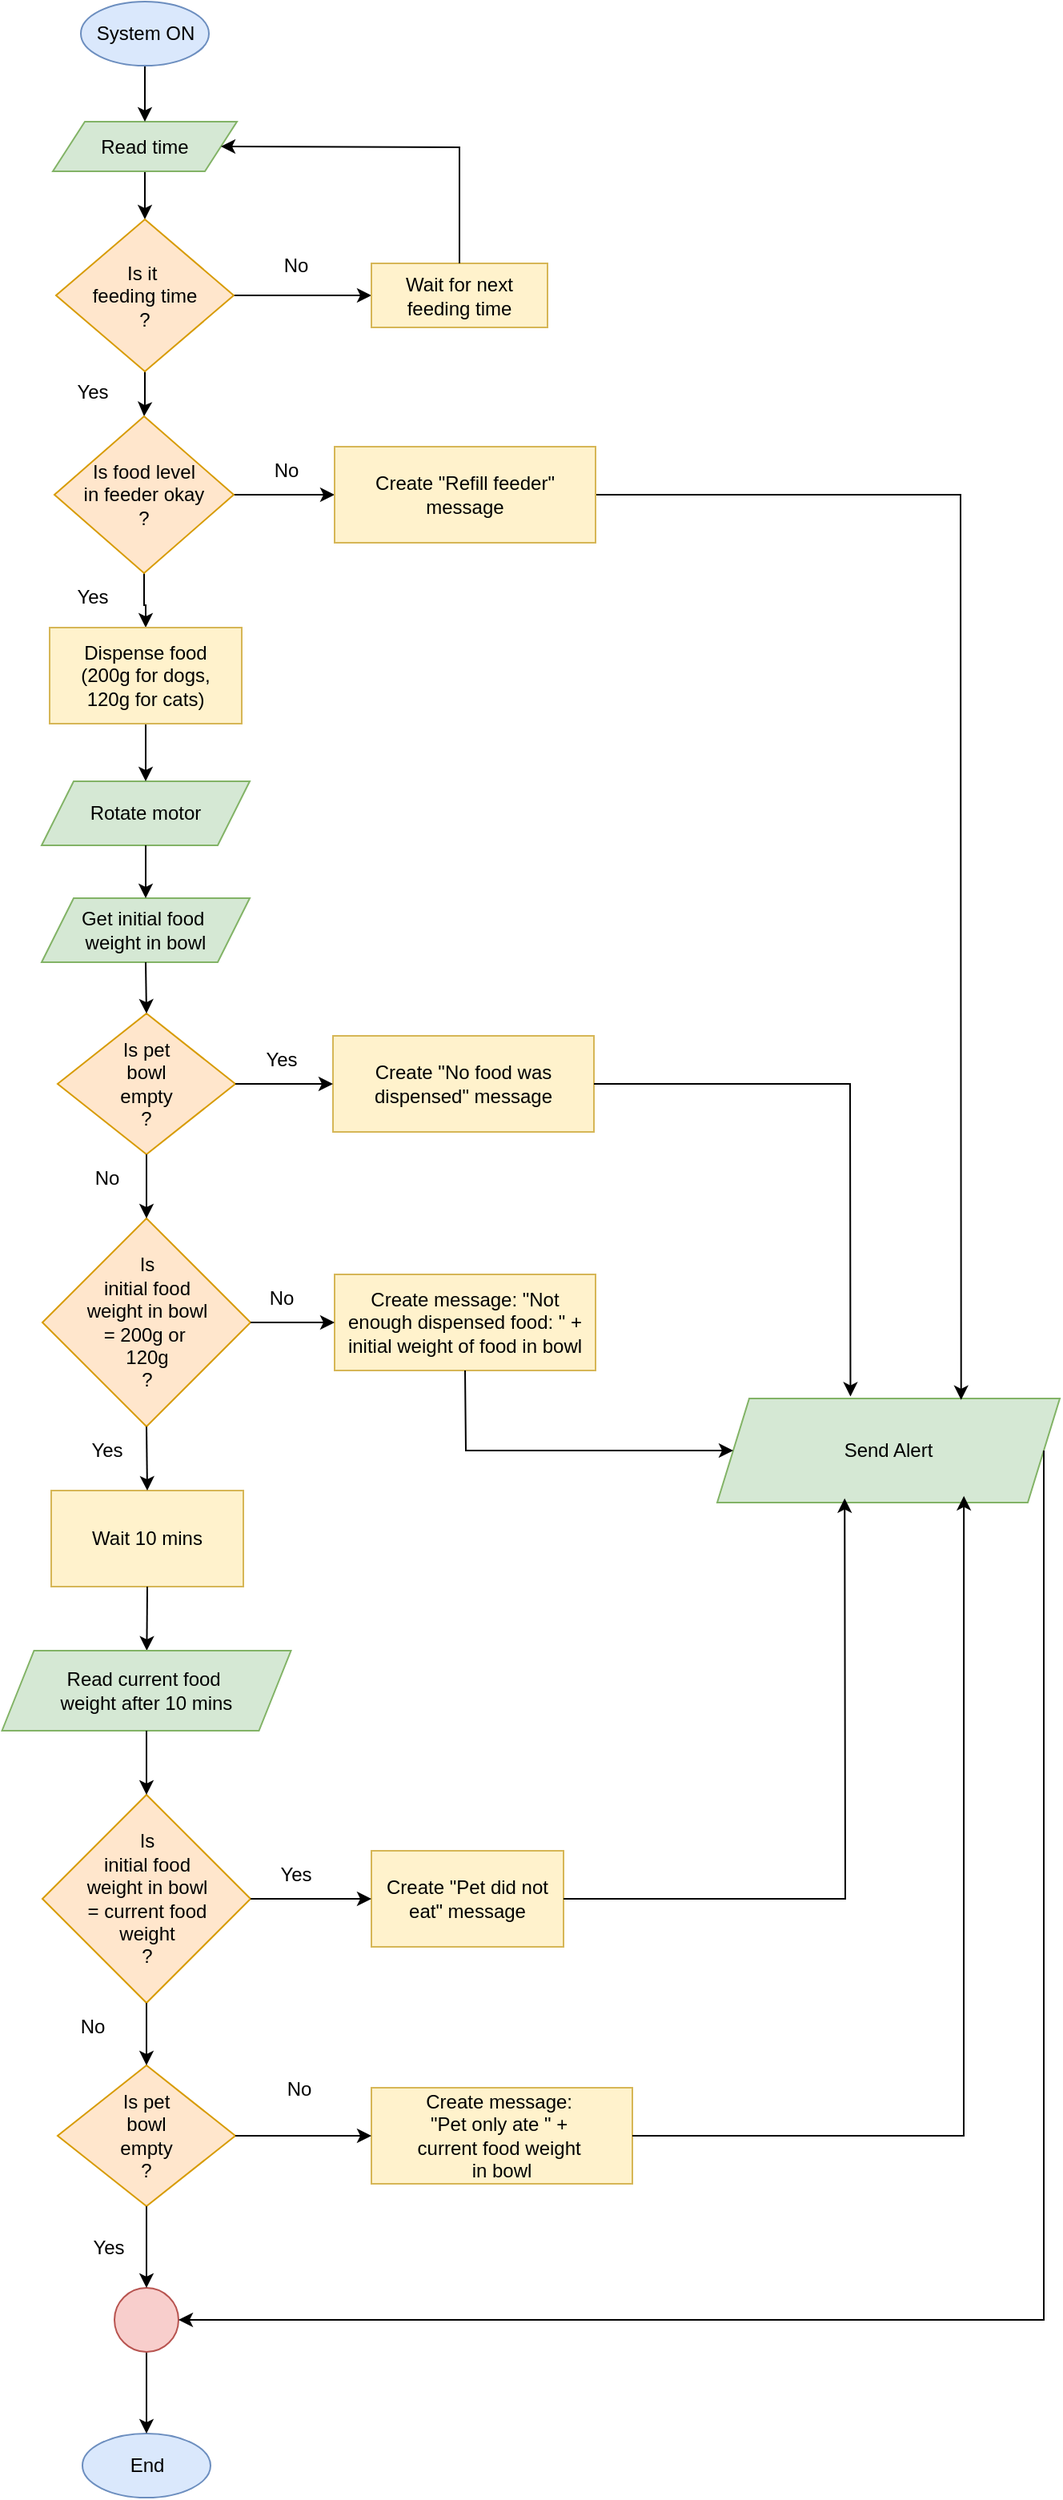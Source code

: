 <mxfile version="28.1.0">
  <diagram name="Page-1" id="bbvOkuINbj5mRdivv2nT">
    <mxGraphModel dx="949" dy="627" grid="1" gridSize="10" guides="1" tooltips="1" connect="1" arrows="1" fold="1" page="0" pageScale="1" pageWidth="827" pageHeight="1169" math="0" shadow="0">
      <root>
        <mxCell id="0" />
        <mxCell id="1" parent="0" />
        <mxCell id="akoqFTQcz-uzpHIuPx0z-22" value="" style="edgeStyle=orthogonalEdgeStyle;rounded=0;orthogonalLoop=1;jettySize=auto;html=1;" edge="1" parent="1" source="akoqFTQcz-uzpHIuPx0z-4" target="akoqFTQcz-uzpHIuPx0z-8">
          <mxGeometry relative="1" as="geometry" />
        </mxCell>
        <mxCell id="akoqFTQcz-uzpHIuPx0z-4" value="Read time" style="shape=parallelogram;perimeter=parallelogramPerimeter;whiteSpace=wrap;html=1;fixedSize=1;fillColor=#d5e8d4;strokeColor=#82b366;" vertex="1" parent="1">
          <mxGeometry x="245" y="75" width="115" height="31" as="geometry" />
        </mxCell>
        <mxCell id="akoqFTQcz-uzpHIuPx0z-5" value="End" style="ellipse;whiteSpace=wrap;html=1;fillColor=#dae8fc;strokeColor=#6c8ebf;" vertex="1" parent="1">
          <mxGeometry x="263.5" y="1519" width="80" height="40" as="geometry" />
        </mxCell>
        <mxCell id="akoqFTQcz-uzpHIuPx0z-21" style="edgeStyle=orthogonalEdgeStyle;rounded=0;orthogonalLoop=1;jettySize=auto;html=1;exitX=0.5;exitY=1;exitDx=0;exitDy=0;flowAnimation=0;" edge="1" parent="1" source="akoqFTQcz-uzpHIuPx0z-6" target="akoqFTQcz-uzpHIuPx0z-4">
          <mxGeometry relative="1" as="geometry" />
        </mxCell>
        <mxCell id="akoqFTQcz-uzpHIuPx0z-6" value="System ON" style="ellipse;whiteSpace=wrap;html=1;fillColor=#dae8fc;strokeColor=#6c8ebf;" vertex="1" parent="1">
          <mxGeometry x="262.5" width="80" height="40" as="geometry" />
        </mxCell>
        <mxCell id="akoqFTQcz-uzpHIuPx0z-23" value="" style="edgeStyle=orthogonalEdgeStyle;rounded=0;orthogonalLoop=1;jettySize=auto;html=1;" edge="1" parent="1" source="akoqFTQcz-uzpHIuPx0z-8" target="akoqFTQcz-uzpHIuPx0z-9">
          <mxGeometry relative="1" as="geometry" />
        </mxCell>
        <mxCell id="akoqFTQcz-uzpHIuPx0z-25" value="" style="edgeStyle=orthogonalEdgeStyle;rounded=0;orthogonalLoop=1;jettySize=auto;html=1;" edge="1" parent="1" source="akoqFTQcz-uzpHIuPx0z-8" target="akoqFTQcz-uzpHIuPx0z-10">
          <mxGeometry relative="1" as="geometry" />
        </mxCell>
        <mxCell id="akoqFTQcz-uzpHIuPx0z-8" value="Is it&amp;nbsp;&lt;div&gt;feeding time&lt;/div&gt;&lt;div&gt;?&lt;/div&gt;" style="rhombus;whiteSpace=wrap;html=1;fillColor=#ffe6cc;strokeColor=#d79b00;" vertex="1" parent="1">
          <mxGeometry x="247" y="136" width="111" height="95" as="geometry" />
        </mxCell>
        <mxCell id="akoqFTQcz-uzpHIuPx0z-9" value="Wait for next feeding time" style="rounded=0;whiteSpace=wrap;html=1;fillColor=#fff2cc;strokeColor=#d6b656;" vertex="1" parent="1">
          <mxGeometry x="444" y="163.5" width="110" height="40" as="geometry" />
        </mxCell>
        <mxCell id="akoqFTQcz-uzpHIuPx0z-65" value="" style="edgeStyle=orthogonalEdgeStyle;rounded=0;orthogonalLoop=1;jettySize=auto;html=1;" edge="1" parent="1" source="akoqFTQcz-uzpHIuPx0z-10" target="akoqFTQcz-uzpHIuPx0z-62">
          <mxGeometry relative="1" as="geometry" />
        </mxCell>
        <mxCell id="akoqFTQcz-uzpHIuPx0z-75" value="" style="edgeStyle=orthogonalEdgeStyle;rounded=0;orthogonalLoop=1;jettySize=auto;html=1;" edge="1" parent="1" source="akoqFTQcz-uzpHIuPx0z-10" target="akoqFTQcz-uzpHIuPx0z-68">
          <mxGeometry relative="1" as="geometry" />
        </mxCell>
        <mxCell id="akoqFTQcz-uzpHIuPx0z-10" value="Is food level&lt;div&gt;in feeder okay&lt;br&gt;&lt;div&gt;?&lt;/div&gt;&lt;/div&gt;" style="rhombus;whiteSpace=wrap;html=1;fillColor=#ffe6cc;strokeColor=#d79b00;" vertex="1" parent="1">
          <mxGeometry x="246" y="259" width="112" height="98" as="geometry" />
        </mxCell>
        <mxCell id="akoqFTQcz-uzpHIuPx0z-12" value="Rotate motor" style="shape=parallelogram;perimeter=parallelogramPerimeter;whiteSpace=wrap;html=1;fixedSize=1;fillColor=#d5e8d4;strokeColor=#82b366;" vertex="1" parent="1">
          <mxGeometry x="238" y="487" width="130" height="40" as="geometry" />
        </mxCell>
        <mxCell id="akoqFTQcz-uzpHIuPx0z-13" value="Is pet&lt;div&gt;bowl&lt;/div&gt;&lt;div&gt;empty&lt;/div&gt;&lt;div&gt;?&lt;/div&gt;" style="rhombus;whiteSpace=wrap;html=1;fillColor=#ffe6cc;strokeColor=#d79b00;" vertex="1" parent="1">
          <mxGeometry x="248" y="632" width="111" height="88" as="geometry" />
        </mxCell>
        <mxCell id="akoqFTQcz-uzpHIuPx0z-24" value="" style="endArrow=classic;html=1;rounded=0;exitX=0.5;exitY=0;exitDx=0;exitDy=0;entryX=1;entryY=0.5;entryDx=0;entryDy=0;" edge="1" parent="1" source="akoqFTQcz-uzpHIuPx0z-9" target="akoqFTQcz-uzpHIuPx0z-4">
          <mxGeometry width="50" height="50" relative="1" as="geometry">
            <mxPoint x="324" y="245" as="sourcePoint" />
            <mxPoint x="374" y="195" as="targetPoint" />
            <Array as="points">
              <mxPoint x="499" y="91" />
            </Array>
          </mxGeometry>
        </mxCell>
        <mxCell id="akoqFTQcz-uzpHIuPx0z-26" value="Send Alert" style="shape=parallelogram;perimeter=parallelogramPerimeter;whiteSpace=wrap;html=1;fixedSize=1;fillColor=#d5e8d4;strokeColor=#82b366;" vertex="1" parent="1">
          <mxGeometry x="660" y="872.5" width="214" height="65" as="geometry" />
        </mxCell>
        <mxCell id="akoqFTQcz-uzpHIuPx0z-29" value="Create &quot;Pet did not eat&quot; message" style="rounded=0;whiteSpace=wrap;html=1;fillColor=#fff2cc;strokeColor=#d6b656;" vertex="1" parent="1">
          <mxGeometry x="444" y="1155" width="120" height="60" as="geometry" />
        </mxCell>
        <mxCell id="akoqFTQcz-uzpHIuPx0z-32" value="Get initial food&amp;nbsp;&lt;div&gt;weight&amp;nbsp;&lt;span style=&quot;background-color: transparent; color: light-dark(rgb(0, 0, 0), rgb(255, 255, 255));&quot;&gt;in bowl&lt;/span&gt;&lt;/div&gt;" style="shape=parallelogram;perimeter=parallelogramPerimeter;whiteSpace=wrap;html=1;fixedSize=1;fillColor=#d5e8d4;strokeColor=#82b366;" vertex="1" parent="1">
          <mxGeometry x="238" y="560" width="130" height="40" as="geometry" />
        </mxCell>
        <mxCell id="akoqFTQcz-uzpHIuPx0z-33" value="" style="endArrow=classic;html=1;rounded=0;entryX=0.712;entryY=0.014;entryDx=0;entryDy=0;entryPerimeter=0;exitX=1;exitY=0.5;exitDx=0;exitDy=0;" edge="1" parent="1" source="akoqFTQcz-uzpHIuPx0z-62" target="akoqFTQcz-uzpHIuPx0z-26">
          <mxGeometry width="50" height="50" relative="1" as="geometry">
            <mxPoint x="750" y="308" as="sourcePoint" />
            <mxPoint x="410" y="365" as="targetPoint" />
            <Array as="points">
              <mxPoint x="812" y="308" />
            </Array>
          </mxGeometry>
        </mxCell>
        <mxCell id="akoqFTQcz-uzpHIuPx0z-41" value="Create message:&amp;nbsp;&lt;div&gt;&quot;Pet only ate &quot; +&amp;nbsp;&lt;/div&gt;&lt;div&gt;current food&amp;nbsp;&lt;span style=&quot;background-color: transparent; color: light-dark(rgb(0, 0, 0), rgb(255, 255, 255));&quot;&gt;weight&amp;nbsp;&lt;/span&gt;&lt;/div&gt;&lt;div&gt;&lt;span style=&quot;background-color: transparent; color: light-dark(rgb(0, 0, 0), rgb(255, 255, 255));&quot;&gt;in bowl&lt;/span&gt;&lt;/div&gt;" style="rounded=0;whiteSpace=wrap;html=1;fillColor=#fff2cc;strokeColor=#d6b656;" vertex="1" parent="1">
          <mxGeometry x="444" y="1303" width="163" height="60" as="geometry" />
        </mxCell>
        <mxCell id="akoqFTQcz-uzpHIuPx0z-44" value="Create &quot;No food was dispensed&quot; message" style="rounded=0;whiteSpace=wrap;html=1;fillColor=#fff2cc;strokeColor=#d6b656;" vertex="1" parent="1">
          <mxGeometry x="420" y="646" width="163" height="60" as="geometry" />
        </mxCell>
        <mxCell id="akoqFTQcz-uzpHIuPx0z-48" value="Yes" style="text;strokeColor=none;align=center;fillColor=none;html=1;verticalAlign=middle;whiteSpace=wrap;rounded=0;" vertex="1" parent="1">
          <mxGeometry x="239.5" y="229" width="60" height="30" as="geometry" />
        </mxCell>
        <mxCell id="akoqFTQcz-uzpHIuPx0z-49" value="No" style="text;strokeColor=none;align=center;fillColor=none;html=1;verticalAlign=middle;whiteSpace=wrap;rounded=0;" vertex="1" parent="1">
          <mxGeometry x="367" y="150" width="60" height="30" as="geometry" />
        </mxCell>
        <mxCell id="akoqFTQcz-uzpHIuPx0z-50" value="No" style="text;strokeColor=none;align=center;fillColor=none;html=1;verticalAlign=middle;whiteSpace=wrap;rounded=0;" vertex="1" parent="1">
          <mxGeometry x="361" y="278" width="60" height="30" as="geometry" />
        </mxCell>
        <mxCell id="akoqFTQcz-uzpHIuPx0z-51" value="Yes" style="text;strokeColor=none;align=center;fillColor=none;html=1;verticalAlign=middle;whiteSpace=wrap;rounded=0;" vertex="1" parent="1">
          <mxGeometry x="239.5" y="357" width="60" height="30" as="geometry" />
        </mxCell>
        <mxCell id="akoqFTQcz-uzpHIuPx0z-62" value="Create &quot;Refill feeder&quot; message" style="rounded=0;whiteSpace=wrap;html=1;fillColor=#fff2cc;strokeColor=#d6b656;" vertex="1" parent="1">
          <mxGeometry x="421" y="278" width="163" height="60" as="geometry" />
        </mxCell>
        <mxCell id="akoqFTQcz-uzpHIuPx0z-70" value="" style="edgeStyle=orthogonalEdgeStyle;rounded=0;orthogonalLoop=1;jettySize=auto;html=1;" edge="1" parent="1" source="akoqFTQcz-uzpHIuPx0z-68" target="akoqFTQcz-uzpHIuPx0z-12">
          <mxGeometry relative="1" as="geometry" />
        </mxCell>
        <mxCell id="akoqFTQcz-uzpHIuPx0z-68" value="Dispense food&lt;div&gt;(200g for dogs,&lt;/div&gt;&lt;div&gt;120g for cats)&lt;/div&gt;" style="rounded=0;whiteSpace=wrap;html=1;fillColor=#fff2cc;strokeColor=#d6b656;" vertex="1" parent="1">
          <mxGeometry x="243" y="391" width="120" height="60" as="geometry" />
        </mxCell>
        <mxCell id="akoqFTQcz-uzpHIuPx0z-76" value="" style="endArrow=classic;html=1;rounded=0;entryX=0.5;entryY=0;entryDx=0;entryDy=0;exitX=0.5;exitY=1;exitDx=0;exitDy=0;" edge="1" parent="1" source="akoqFTQcz-uzpHIuPx0z-12" target="akoqFTQcz-uzpHIuPx0z-32">
          <mxGeometry width="50" height="50" relative="1" as="geometry">
            <mxPoint x="360" y="490" as="sourcePoint" />
            <mxPoint x="410" y="440" as="targetPoint" />
          </mxGeometry>
        </mxCell>
        <mxCell id="akoqFTQcz-uzpHIuPx0z-77" value="" style="endArrow=classic;html=1;rounded=0;exitX=0.5;exitY=1;exitDx=0;exitDy=0;entryX=0.5;entryY=0;entryDx=0;entryDy=0;" edge="1" parent="1" source="akoqFTQcz-uzpHIuPx0z-32" target="akoqFTQcz-uzpHIuPx0z-13">
          <mxGeometry width="50" height="50" relative="1" as="geometry">
            <mxPoint x="360" y="840" as="sourcePoint" />
            <mxPoint x="410" y="790" as="targetPoint" />
          </mxGeometry>
        </mxCell>
        <mxCell id="akoqFTQcz-uzpHIuPx0z-78" value="" style="endArrow=classic;html=1;rounded=0;exitX=1;exitY=0.5;exitDx=0;exitDy=0;entryX=0;entryY=0.5;entryDx=0;entryDy=0;" edge="1" parent="1" source="akoqFTQcz-uzpHIuPx0z-13" target="akoqFTQcz-uzpHIuPx0z-44">
          <mxGeometry width="50" height="50" relative="1" as="geometry">
            <mxPoint x="550" y="610" as="sourcePoint" />
            <mxPoint x="600" y="560" as="targetPoint" />
          </mxGeometry>
        </mxCell>
        <mxCell id="akoqFTQcz-uzpHIuPx0z-80" value="Yes" style="text;strokeColor=none;align=center;fillColor=none;html=1;verticalAlign=middle;whiteSpace=wrap;rounded=0;" vertex="1" parent="1">
          <mxGeometry x="358" y="646" width="60" height="30" as="geometry" />
        </mxCell>
        <mxCell id="akoqFTQcz-uzpHIuPx0z-81" value="Is&lt;div&gt;initial food&lt;/div&gt;&lt;div&gt;weight in bowl&lt;/div&gt;&lt;div&gt;= 200g or&amp;nbsp;&lt;/div&gt;&lt;div&gt;120g&lt;/div&gt;&lt;div&gt;?&lt;/div&gt;" style="rhombus;whiteSpace=wrap;html=1;fillColor=#ffe6cc;strokeColor=#d79b00;" vertex="1" parent="1">
          <mxGeometry x="238.5" y="760" width="130" height="130" as="geometry" />
        </mxCell>
        <mxCell id="akoqFTQcz-uzpHIuPx0z-83" value="" style="endArrow=classic;html=1;rounded=0;exitX=0.5;exitY=1;exitDx=0;exitDy=0;entryX=0.5;entryY=0;entryDx=0;entryDy=0;" edge="1" parent="1" source="akoqFTQcz-uzpHIuPx0z-13" target="akoqFTQcz-uzpHIuPx0z-81">
          <mxGeometry width="50" height="50" relative="1" as="geometry">
            <mxPoint x="570" y="700" as="sourcePoint" />
            <mxPoint x="620" y="650" as="targetPoint" />
          </mxGeometry>
        </mxCell>
        <mxCell id="akoqFTQcz-uzpHIuPx0z-84" value="No" style="text;strokeColor=none;align=center;fillColor=none;html=1;verticalAlign=middle;whiteSpace=wrap;rounded=0;" vertex="1" parent="1">
          <mxGeometry x="249" y="720" width="60" height="30" as="geometry" />
        </mxCell>
        <mxCell id="akoqFTQcz-uzpHIuPx0z-85" value="Create message: &quot;Not enough dispensed food: &quot; + initial weight of food in bowl" style="rounded=0;whiteSpace=wrap;html=1;fillColor=#fff2cc;strokeColor=#d6b656;" vertex="1" parent="1">
          <mxGeometry x="421" y="795" width="163" height="60" as="geometry" />
        </mxCell>
        <mxCell id="akoqFTQcz-uzpHIuPx0z-86" value="" style="endArrow=classic;html=1;rounded=0;exitX=1;exitY=0.5;exitDx=0;exitDy=0;entryX=0;entryY=0.5;entryDx=0;entryDy=0;" edge="1" parent="1" source="akoqFTQcz-uzpHIuPx0z-81" target="akoqFTQcz-uzpHIuPx0z-85">
          <mxGeometry width="50" height="50" relative="1" as="geometry">
            <mxPoint x="480" y="830" as="sourcePoint" />
            <mxPoint x="420" y="825" as="targetPoint" />
          </mxGeometry>
        </mxCell>
        <mxCell id="akoqFTQcz-uzpHIuPx0z-89" value="Wait 10 mins" style="rounded=0;whiteSpace=wrap;html=1;fillColor=#fff2cc;strokeColor=#d6b656;" vertex="1" parent="1">
          <mxGeometry x="244" y="930" width="120" height="60" as="geometry" />
        </mxCell>
        <mxCell id="akoqFTQcz-uzpHIuPx0z-90" value="" style="endArrow=classic;html=1;rounded=0;exitX=0.5;exitY=1;exitDx=0;exitDy=0;entryX=0.5;entryY=0;entryDx=0;entryDy=0;" edge="1" parent="1" source="akoqFTQcz-uzpHIuPx0z-81" target="akoqFTQcz-uzpHIuPx0z-89">
          <mxGeometry width="50" height="50" relative="1" as="geometry">
            <mxPoint x="420" y="1030" as="sourcePoint" />
            <mxPoint x="470" y="980" as="targetPoint" />
          </mxGeometry>
        </mxCell>
        <mxCell id="akoqFTQcz-uzpHIuPx0z-91" value="" style="endArrow=classic;html=1;rounded=0;exitX=0.5;exitY=1;exitDx=0;exitDy=0;" edge="1" parent="1" source="akoqFTQcz-uzpHIuPx0z-89" target="akoqFTQcz-uzpHIuPx0z-96">
          <mxGeometry width="50" height="50" relative="1" as="geometry">
            <mxPoint x="430" y="1040" as="sourcePoint" />
            <mxPoint x="480" y="990" as="targetPoint" />
          </mxGeometry>
        </mxCell>
        <mxCell id="akoqFTQcz-uzpHIuPx0z-93" value="Yes" style="text;strokeColor=none;align=center;fillColor=none;html=1;verticalAlign=middle;whiteSpace=wrap;rounded=0;" vertex="1" parent="1">
          <mxGeometry x="249" y="890" width="60" height="30" as="geometry" />
        </mxCell>
        <mxCell id="akoqFTQcz-uzpHIuPx0z-94" value="No" style="text;strokeColor=none;align=center;fillColor=none;html=1;verticalAlign=middle;whiteSpace=wrap;rounded=0;" vertex="1" parent="1">
          <mxGeometry x="358" y="795" width="60" height="30" as="geometry" />
        </mxCell>
        <mxCell id="akoqFTQcz-uzpHIuPx0z-96" value="Read current food&amp;nbsp;&lt;div&gt;weight after 10 mins&lt;/div&gt;" style="shape=parallelogram;perimeter=parallelogramPerimeter;whiteSpace=wrap;html=1;fixedSize=1;fillColor=#d5e8d4;strokeColor=#82b366;" vertex="1" parent="1">
          <mxGeometry x="213.25" y="1030" width="180.5" height="50" as="geometry" />
        </mxCell>
        <mxCell id="akoqFTQcz-uzpHIuPx0z-97" value="Is&lt;div&gt;initial food&lt;/div&gt;&lt;div&gt;weight in bowl&lt;/div&gt;&lt;div&gt;= current food&lt;/div&gt;&lt;div&gt;weight&lt;/div&gt;&lt;div&gt;&lt;span style=&quot;background-color: transparent; color: light-dark(rgb(0, 0, 0), rgb(255, 255, 255));&quot;&gt;?&lt;/span&gt;&lt;/div&gt;" style="rhombus;whiteSpace=wrap;html=1;fillColor=#ffe6cc;strokeColor=#d79b00;" vertex="1" parent="1">
          <mxGeometry x="238.5" y="1120" width="130" height="130" as="geometry" />
        </mxCell>
        <mxCell id="akoqFTQcz-uzpHIuPx0z-98" value="" style="endArrow=classic;html=1;rounded=0;exitX=0.5;exitY=1;exitDx=0;exitDy=0;entryX=0.5;entryY=0;entryDx=0;entryDy=0;" edge="1" parent="1" source="akoqFTQcz-uzpHIuPx0z-96" target="akoqFTQcz-uzpHIuPx0z-97">
          <mxGeometry width="50" height="50" relative="1" as="geometry">
            <mxPoint x="430" y="1190" as="sourcePoint" />
            <mxPoint x="480" y="1140" as="targetPoint" />
          </mxGeometry>
        </mxCell>
        <mxCell id="akoqFTQcz-uzpHIuPx0z-100" value="" style="endArrow=classic;html=1;rounded=0;exitX=1;exitY=0.5;exitDx=0;exitDy=0;entryX=0;entryY=0.5;entryDx=0;entryDy=0;" edge="1" parent="1" source="akoqFTQcz-uzpHIuPx0z-97" target="akoqFTQcz-uzpHIuPx0z-29">
          <mxGeometry width="50" height="50" relative="1" as="geometry">
            <mxPoint x="420" y="1210" as="sourcePoint" />
            <mxPoint x="439" y="1185" as="targetPoint" />
          </mxGeometry>
        </mxCell>
        <mxCell id="akoqFTQcz-uzpHIuPx0z-107" value="" style="endArrow=classic;html=1;rounded=0;exitX=1;exitY=0.5;exitDx=0;exitDy=0;entryX=0.372;entryY=0.959;entryDx=0;entryDy=0;entryPerimeter=0;" edge="1" parent="1" source="akoqFTQcz-uzpHIuPx0z-29" target="akoqFTQcz-uzpHIuPx0z-26">
          <mxGeometry width="50" height="50" relative="1" as="geometry">
            <mxPoint x="1048" y="1049" as="sourcePoint" />
            <mxPoint x="1083.738" y="787.73" as="targetPoint" />
            <Array as="points">
              <mxPoint x="740" y="1185" />
            </Array>
          </mxGeometry>
        </mxCell>
        <mxCell id="akoqFTQcz-uzpHIuPx0z-109" value="" style="endArrow=classic;html=1;rounded=0;exitX=1;exitY=0.5;exitDx=0;exitDy=0;entryX=0.72;entryY=0.936;entryDx=0;entryDy=0;entryPerimeter=0;" edge="1" parent="1" source="akoqFTQcz-uzpHIuPx0z-41" target="akoqFTQcz-uzpHIuPx0z-26">
          <mxGeometry width="50" height="50" relative="1" as="geometry">
            <mxPoint x="1061.5" y="1344" as="sourcePoint" />
            <mxPoint x="1123" y="790" as="targetPoint" />
            <Array as="points">
              <mxPoint x="814" y="1333" />
            </Array>
          </mxGeometry>
        </mxCell>
        <mxCell id="akoqFTQcz-uzpHIuPx0z-110" value="Yes" style="text;strokeColor=none;align=center;fillColor=none;html=1;verticalAlign=middle;whiteSpace=wrap;rounded=0;" vertex="1" parent="1">
          <mxGeometry x="367" y="1155" width="60" height="30" as="geometry" />
        </mxCell>
        <mxCell id="akoqFTQcz-uzpHIuPx0z-113" value="Is pet&lt;div&gt;bowl&lt;/div&gt;&lt;div&gt;empty&lt;/div&gt;&lt;div&gt;?&lt;/div&gt;" style="rhombus;whiteSpace=wrap;html=1;fillColor=#ffe6cc;strokeColor=#d79b00;" vertex="1" parent="1">
          <mxGeometry x="248" y="1289" width="111" height="88" as="geometry" />
        </mxCell>
        <mxCell id="akoqFTQcz-uzpHIuPx0z-114" value="" style="endArrow=classic;html=1;rounded=0;exitX=0.5;exitY=1;exitDx=0;exitDy=0;entryX=0.5;entryY=0;entryDx=0;entryDy=0;" edge="1" parent="1" source="akoqFTQcz-uzpHIuPx0z-97" target="akoqFTQcz-uzpHIuPx0z-113">
          <mxGeometry width="50" height="50" relative="1" as="geometry">
            <mxPoint x="680" y="1240" as="sourcePoint" />
            <mxPoint x="730" y="1190" as="targetPoint" />
          </mxGeometry>
        </mxCell>
        <mxCell id="akoqFTQcz-uzpHIuPx0z-118" value="" style="edgeStyle=orthogonalEdgeStyle;rounded=0;orthogonalLoop=1;jettySize=auto;html=1;" edge="1" parent="1" source="akoqFTQcz-uzpHIuPx0z-115" target="akoqFTQcz-uzpHIuPx0z-5">
          <mxGeometry relative="1" as="geometry" />
        </mxCell>
        <mxCell id="akoqFTQcz-uzpHIuPx0z-115" value="" style="ellipse;whiteSpace=wrap;html=1;aspect=fixed;fillColor=#f8cecc;strokeColor=#b85450;" vertex="1" parent="1">
          <mxGeometry x="283.5" y="1428" width="40" height="40" as="geometry" />
        </mxCell>
        <mxCell id="akoqFTQcz-uzpHIuPx0z-116" value="" style="endArrow=classic;html=1;rounded=0;exitX=0.5;exitY=1;exitDx=0;exitDy=0;" edge="1" parent="1" source="akoqFTQcz-uzpHIuPx0z-113" target="akoqFTQcz-uzpHIuPx0z-115">
          <mxGeometry width="50" height="50" relative="1" as="geometry">
            <mxPoint x="620" y="1339" as="sourcePoint" />
            <mxPoint x="670" y="1289" as="targetPoint" />
          </mxGeometry>
        </mxCell>
        <mxCell id="akoqFTQcz-uzpHIuPx0z-117" value="" style="endArrow=classic;html=1;rounded=0;exitX=1;exitY=0.5;exitDx=0;exitDy=0;entryX=0;entryY=0.5;entryDx=0;entryDy=0;" edge="1" parent="1" source="akoqFTQcz-uzpHIuPx0z-113" target="akoqFTQcz-uzpHIuPx0z-41">
          <mxGeometry width="50" height="50" relative="1" as="geometry">
            <mxPoint x="590" y="1209" as="sourcePoint" />
            <mxPoint x="640" y="1159" as="targetPoint" />
          </mxGeometry>
        </mxCell>
        <mxCell id="akoqFTQcz-uzpHIuPx0z-119" value="" style="endArrow=classic;html=1;rounded=0;exitX=1;exitY=0.5;exitDx=0;exitDy=0;entryX=0.389;entryY=-0.019;entryDx=0;entryDy=0;entryPerimeter=0;" edge="1" parent="1" source="akoqFTQcz-uzpHIuPx0z-44" target="akoqFTQcz-uzpHIuPx0z-26">
          <mxGeometry width="50" height="50" relative="1" as="geometry">
            <mxPoint x="400" y="960" as="sourcePoint" />
            <mxPoint x="450" y="910" as="targetPoint" />
            <Array as="points">
              <mxPoint x="743" y="676" />
            </Array>
          </mxGeometry>
        </mxCell>
        <mxCell id="akoqFTQcz-uzpHIuPx0z-121" value="" style="endArrow=classic;html=1;rounded=0;exitX=1;exitY=0.5;exitDx=0;exitDy=0;entryX=1;entryY=0.5;entryDx=0;entryDy=0;" edge="1" parent="1" source="akoqFTQcz-uzpHIuPx0z-26" target="akoqFTQcz-uzpHIuPx0z-115">
          <mxGeometry width="50" height="50" relative="1" as="geometry">
            <mxPoint x="910" y="1110" as="sourcePoint" />
            <mxPoint x="960" y="1060" as="targetPoint" />
            <Array as="points">
              <mxPoint x="864" y="1448" />
            </Array>
          </mxGeometry>
        </mxCell>
        <mxCell id="akoqFTQcz-uzpHIuPx0z-123" value="" style="endArrow=classic;html=1;rounded=0;strokeColor=default;align=center;verticalAlign=middle;fontFamily=Helvetica;fontSize=11;fontColor=default;labelBackgroundColor=default;entryX=0;entryY=0.5;entryDx=0;entryDy=0;exitX=0.5;exitY=1;exitDx=0;exitDy=0;" edge="1" parent="1" source="akoqFTQcz-uzpHIuPx0z-85" target="akoqFTQcz-uzpHIuPx0z-26">
          <mxGeometry width="50" height="50" relative="1" as="geometry">
            <mxPoint x="500" y="870" as="sourcePoint" />
            <mxPoint x="1044" y="790" as="targetPoint" />
            <Array as="points">
              <mxPoint x="503" y="905" />
            </Array>
          </mxGeometry>
        </mxCell>
        <mxCell id="akoqFTQcz-uzpHIuPx0z-130" style="edgeStyle=none;shape=connector;rounded=0;orthogonalLoop=1;jettySize=auto;html=1;exitX=0.5;exitY=0;exitDx=0;exitDy=0;strokeColor=default;align=center;verticalAlign=middle;fontFamily=Helvetica;fontSize=11;fontColor=default;labelBackgroundColor=default;endArrow=classic;" edge="1" parent="1" source="akoqFTQcz-uzpHIuPx0z-49" target="akoqFTQcz-uzpHIuPx0z-49">
          <mxGeometry relative="1" as="geometry" />
        </mxCell>
        <mxCell id="akoqFTQcz-uzpHIuPx0z-132" value="No" style="text;strokeColor=none;align=center;fillColor=none;html=1;verticalAlign=middle;whiteSpace=wrap;rounded=0;" vertex="1" parent="1">
          <mxGeometry x="239.5" y="1250" width="60" height="30" as="geometry" />
        </mxCell>
        <mxCell id="akoqFTQcz-uzpHIuPx0z-136" value="No" style="text;strokeColor=none;align=center;fillColor=none;html=1;verticalAlign=middle;whiteSpace=wrap;rounded=0;" vertex="1" parent="1">
          <mxGeometry x="368.5" y="1289" width="60" height="30" as="geometry" />
        </mxCell>
        <mxCell id="akoqFTQcz-uzpHIuPx0z-137" value="Yes" style="text;strokeColor=none;align=center;fillColor=none;html=1;verticalAlign=middle;whiteSpace=wrap;rounded=0;" vertex="1" parent="1">
          <mxGeometry x="250" y="1388" width="60" height="30" as="geometry" />
        </mxCell>
      </root>
    </mxGraphModel>
  </diagram>
</mxfile>
